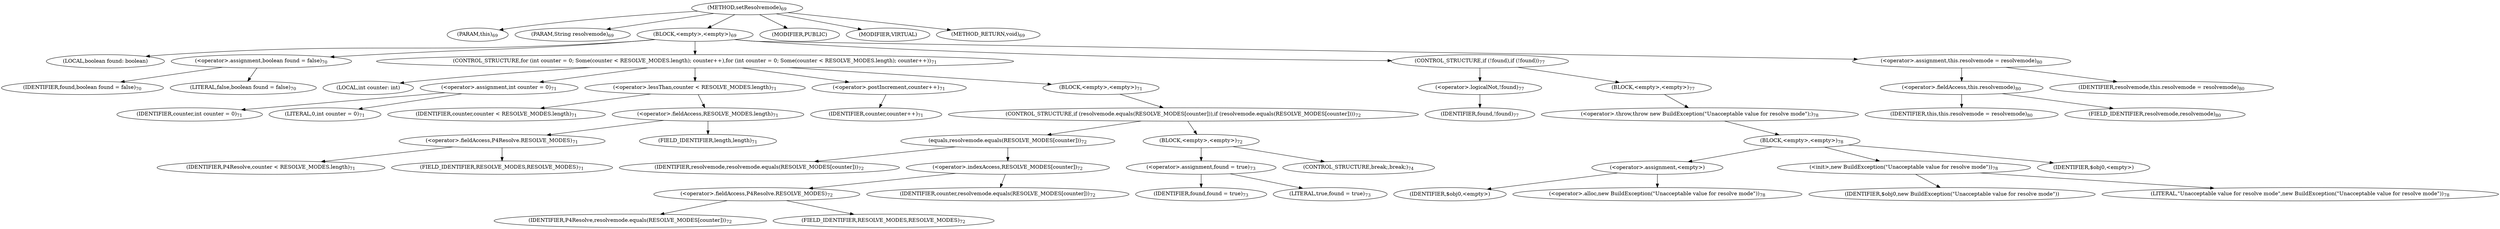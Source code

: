 digraph "setResolvemode" {  
"77" [label = <(METHOD,setResolvemode)<SUB>69</SUB>> ]
"4" [label = <(PARAM,this)<SUB>69</SUB>> ]
"78" [label = <(PARAM,String resolvemode)<SUB>69</SUB>> ]
"79" [label = <(BLOCK,&lt;empty&gt;,&lt;empty&gt;)<SUB>69</SUB>> ]
"80" [label = <(LOCAL,boolean found: boolean)> ]
"81" [label = <(&lt;operator&gt;.assignment,boolean found = false)<SUB>70</SUB>> ]
"82" [label = <(IDENTIFIER,found,boolean found = false)<SUB>70</SUB>> ]
"83" [label = <(LITERAL,false,boolean found = false)<SUB>70</SUB>> ]
"84" [label = <(CONTROL_STRUCTURE,for (int counter = 0; Some(counter &lt; RESOLVE_MODES.length); counter++),for (int counter = 0; Some(counter &lt; RESOLVE_MODES.length); counter++))<SUB>71</SUB>> ]
"85" [label = <(LOCAL,int counter: int)> ]
"86" [label = <(&lt;operator&gt;.assignment,int counter = 0)<SUB>71</SUB>> ]
"87" [label = <(IDENTIFIER,counter,int counter = 0)<SUB>71</SUB>> ]
"88" [label = <(LITERAL,0,int counter = 0)<SUB>71</SUB>> ]
"89" [label = <(&lt;operator&gt;.lessThan,counter &lt; RESOLVE_MODES.length)<SUB>71</SUB>> ]
"90" [label = <(IDENTIFIER,counter,counter &lt; RESOLVE_MODES.length)<SUB>71</SUB>> ]
"91" [label = <(&lt;operator&gt;.fieldAccess,RESOLVE_MODES.length)<SUB>71</SUB>> ]
"92" [label = <(&lt;operator&gt;.fieldAccess,P4Resolve.RESOLVE_MODES)<SUB>71</SUB>> ]
"93" [label = <(IDENTIFIER,P4Resolve,counter &lt; RESOLVE_MODES.length)<SUB>71</SUB>> ]
"94" [label = <(FIELD_IDENTIFIER,RESOLVE_MODES,RESOLVE_MODES)<SUB>71</SUB>> ]
"95" [label = <(FIELD_IDENTIFIER,length,length)<SUB>71</SUB>> ]
"96" [label = <(&lt;operator&gt;.postIncrement,counter++)<SUB>71</SUB>> ]
"97" [label = <(IDENTIFIER,counter,counter++)<SUB>71</SUB>> ]
"98" [label = <(BLOCK,&lt;empty&gt;,&lt;empty&gt;)<SUB>71</SUB>> ]
"99" [label = <(CONTROL_STRUCTURE,if (resolvemode.equals(RESOLVE_MODES[counter])),if (resolvemode.equals(RESOLVE_MODES[counter])))<SUB>72</SUB>> ]
"100" [label = <(equals,resolvemode.equals(RESOLVE_MODES[counter]))<SUB>72</SUB>> ]
"101" [label = <(IDENTIFIER,resolvemode,resolvemode.equals(RESOLVE_MODES[counter]))<SUB>72</SUB>> ]
"102" [label = <(&lt;operator&gt;.indexAccess,RESOLVE_MODES[counter])<SUB>72</SUB>> ]
"103" [label = <(&lt;operator&gt;.fieldAccess,P4Resolve.RESOLVE_MODES)<SUB>72</SUB>> ]
"104" [label = <(IDENTIFIER,P4Resolve,resolvemode.equals(RESOLVE_MODES[counter]))<SUB>72</SUB>> ]
"105" [label = <(FIELD_IDENTIFIER,RESOLVE_MODES,RESOLVE_MODES)<SUB>72</SUB>> ]
"106" [label = <(IDENTIFIER,counter,resolvemode.equals(RESOLVE_MODES[counter]))<SUB>72</SUB>> ]
"107" [label = <(BLOCK,&lt;empty&gt;,&lt;empty&gt;)<SUB>72</SUB>> ]
"108" [label = <(&lt;operator&gt;.assignment,found = true)<SUB>73</SUB>> ]
"109" [label = <(IDENTIFIER,found,found = true)<SUB>73</SUB>> ]
"110" [label = <(LITERAL,true,found = true)<SUB>73</SUB>> ]
"111" [label = <(CONTROL_STRUCTURE,break;,break;)<SUB>74</SUB>> ]
"112" [label = <(CONTROL_STRUCTURE,if (!found),if (!found))<SUB>77</SUB>> ]
"113" [label = <(&lt;operator&gt;.logicalNot,!found)<SUB>77</SUB>> ]
"114" [label = <(IDENTIFIER,found,!found)<SUB>77</SUB>> ]
"115" [label = <(BLOCK,&lt;empty&gt;,&lt;empty&gt;)<SUB>77</SUB>> ]
"116" [label = <(&lt;operator&gt;.throw,throw new BuildException(&quot;Unacceptable value for resolve mode&quot;);)<SUB>78</SUB>> ]
"117" [label = <(BLOCK,&lt;empty&gt;,&lt;empty&gt;)<SUB>78</SUB>> ]
"118" [label = <(&lt;operator&gt;.assignment,&lt;empty&gt;)> ]
"119" [label = <(IDENTIFIER,$obj0,&lt;empty&gt;)> ]
"120" [label = <(&lt;operator&gt;.alloc,new BuildException(&quot;Unacceptable value for resolve mode&quot;))<SUB>78</SUB>> ]
"121" [label = <(&lt;init&gt;,new BuildException(&quot;Unacceptable value for resolve mode&quot;))<SUB>78</SUB>> ]
"122" [label = <(IDENTIFIER,$obj0,new BuildException(&quot;Unacceptable value for resolve mode&quot;))> ]
"123" [label = <(LITERAL,&quot;Unacceptable value for resolve mode&quot;,new BuildException(&quot;Unacceptable value for resolve mode&quot;))<SUB>78</SUB>> ]
"124" [label = <(IDENTIFIER,$obj0,&lt;empty&gt;)> ]
"125" [label = <(&lt;operator&gt;.assignment,this.resolvemode = resolvemode)<SUB>80</SUB>> ]
"126" [label = <(&lt;operator&gt;.fieldAccess,this.resolvemode)<SUB>80</SUB>> ]
"3" [label = <(IDENTIFIER,this,this.resolvemode = resolvemode)<SUB>80</SUB>> ]
"127" [label = <(FIELD_IDENTIFIER,resolvemode,resolvemode)<SUB>80</SUB>> ]
"128" [label = <(IDENTIFIER,resolvemode,this.resolvemode = resolvemode)<SUB>80</SUB>> ]
"129" [label = <(MODIFIER,PUBLIC)> ]
"130" [label = <(MODIFIER,VIRTUAL)> ]
"131" [label = <(METHOD_RETURN,void)<SUB>69</SUB>> ]
  "77" -> "4" 
  "77" -> "78" 
  "77" -> "79" 
  "77" -> "129" 
  "77" -> "130" 
  "77" -> "131" 
  "79" -> "80" 
  "79" -> "81" 
  "79" -> "84" 
  "79" -> "112" 
  "79" -> "125" 
  "81" -> "82" 
  "81" -> "83" 
  "84" -> "85" 
  "84" -> "86" 
  "84" -> "89" 
  "84" -> "96" 
  "84" -> "98" 
  "86" -> "87" 
  "86" -> "88" 
  "89" -> "90" 
  "89" -> "91" 
  "91" -> "92" 
  "91" -> "95" 
  "92" -> "93" 
  "92" -> "94" 
  "96" -> "97" 
  "98" -> "99" 
  "99" -> "100" 
  "99" -> "107" 
  "100" -> "101" 
  "100" -> "102" 
  "102" -> "103" 
  "102" -> "106" 
  "103" -> "104" 
  "103" -> "105" 
  "107" -> "108" 
  "107" -> "111" 
  "108" -> "109" 
  "108" -> "110" 
  "112" -> "113" 
  "112" -> "115" 
  "113" -> "114" 
  "115" -> "116" 
  "116" -> "117" 
  "117" -> "118" 
  "117" -> "121" 
  "117" -> "124" 
  "118" -> "119" 
  "118" -> "120" 
  "121" -> "122" 
  "121" -> "123" 
  "125" -> "126" 
  "125" -> "128" 
  "126" -> "3" 
  "126" -> "127" 
}
